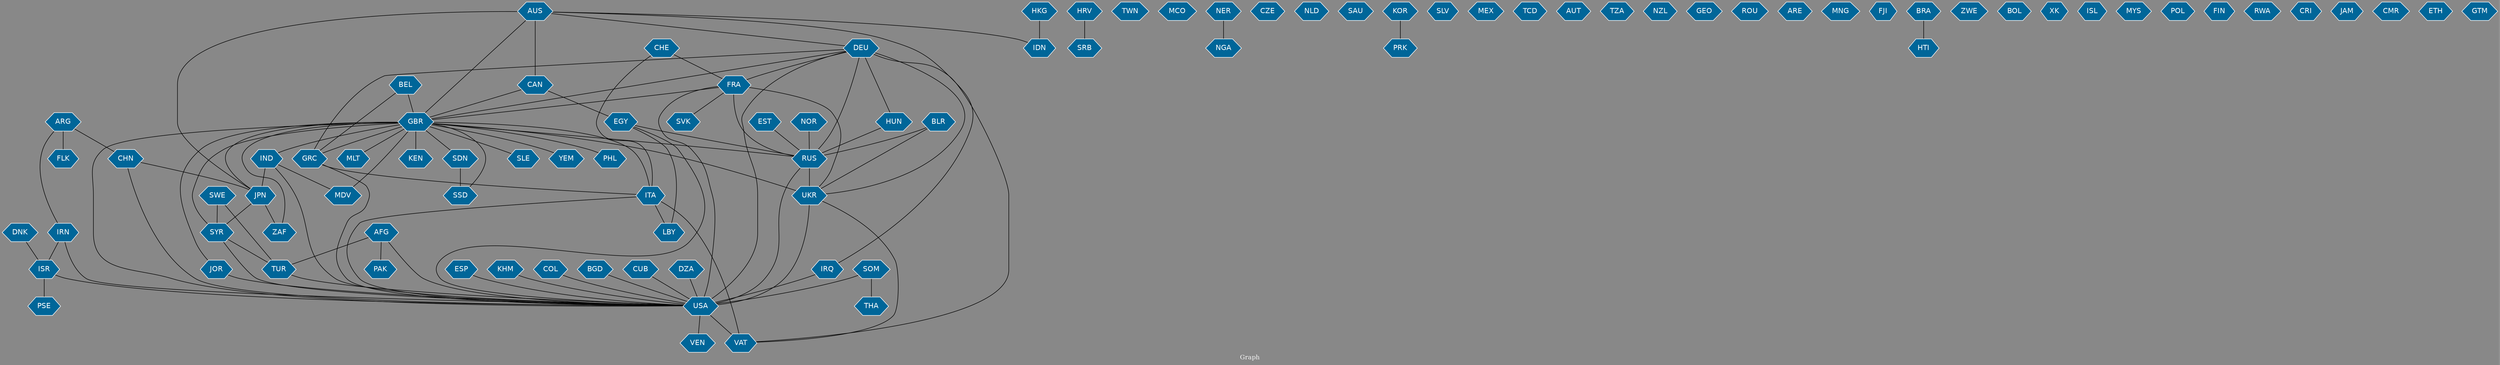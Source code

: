 // Countries together in item graph
graph {
	graph [bgcolor="#888888" fontcolor=white fontsize=12 label="Graph" outputorder=edgesfirst overlap=prism]
	node [color=white fillcolor="#006699" fontcolor=white fontname=Helvetica shape=hexagon style=filled]
	edge [arrowhead=open color=black fontcolor=white fontname=Courier fontsize=12]
		VEN [label=VEN]
		JOR [label=JOR]
		IND [label=IND]
		USA [label=USA]
		GBR [label=GBR]
		DNK [label=DNK]
		SYR [label=SYR]
		TUR [label=TUR]
		SWE [label=SWE]
		FRA [label=FRA]
		SRB [label=SRB]
		UKR [label=UKR]
		DEU [label=DEU]
		AFG [label=AFG]
		TWN [label=TWN]
		MCO [label=MCO]
		ZAF [label=ZAF]
		ESP [label=ESP]
		NGA [label=NGA]
		GRC [label=GRC]
		BEL [label=BEL]
		ITA [label=ITA]
		CZE [label=CZE]
		CHN [label=CHN]
		EGY [label=EGY]
		RUS [label=RUS]
		LBY [label=LBY]
		AUS [label=AUS]
		CHE [label=CHE]
		KEN [label=KEN]
		NLD [label=NLD]
		KHM [label=KHM]
		CAN [label=CAN]
		BLR [label=BLR]
		SAU [label=SAU]
		KOR [label=KOR]
		SSD [label=SSD]
		SDN [label=SDN]
		JPN [label=JPN]
		NER [label=NER]
		EST [label=EST]
		ISR [label=ISR]
		ARG [label=ARG]
		HKG [label=HKG]
		VAT [label=VAT]
		SLV [label=SLV]
		IRN [label=IRN]
		PRK [label=PRK]
		COL [label=COL]
		IRQ [label=IRQ]
		BGD [label=BGD]
		MEX [label=MEX]
		TCD [label=TCD]
		PAK [label=PAK]
		SLE [label=SLE]
		NOR [label=NOR]
		PSE [label=PSE]
		CUB [label=CUB]
		AUT [label=AUT]
		TZA [label=TZA]
		NZL [label=NZL]
		GEO [label=GEO]
		ROU [label=ROU]
		SOM [label=SOM]
		MDV [label=MDV]
		ARE [label=ARE]
		YEM [label=YEM]
		MNG [label=MNG]
		FJI [label=FJI]
		BRA [label=BRA]
		IDN [label=IDN]
		ZWE [label=ZWE]
		PHL [label=PHL]
		BOL [label=BOL]
		HUN [label=HUN]
		XK [label=XK]
		HRV [label=HRV]
		FLK [label=FLK]
		ISL [label=ISL]
		MYS [label=MYS]
		POL [label=POL]
		SVK [label=SVK]
		THA [label=THA]
		DZA [label=DZA]
		FIN [label=FIN]
		HTI [label=HTI]
		MLT [label=MLT]
		RWA [label=RWA]
		CRI [label=CRI]
		JAM [label=JAM]
		CMR [label=CMR]
		ETH [label=ETH]
		GTM [label=GTM]
			GBR -- MLT [weight=1]
			SYR -- TUR [weight=2]
			USA -- VAT [weight=1]
			GBR -- YEM [weight=1]
			CAN -- GBR [weight=1]
			IND -- JPN [weight=1]
			BRA -- HTI [weight=1]
			GBR -- KEN [weight=3]
			CHE -- ITA [weight=2]
			DEU -- GBR [weight=1]
			AFG -- USA [weight=1]
			IND -- MDV [weight=1]
			BEL -- GRC [weight=1]
			AUS -- JPN [weight=1]
			IRN -- ISR [weight=3]
			SDN -- SSD [weight=2]
			EST -- RUS [weight=1]
			BGD -- USA [weight=1]
			GBR -- GRC [weight=1]
			TUR -- USA [weight=2]
			GBR -- JPN [weight=2]
			AUS -- CAN [weight=1]
			AUS -- DEU [weight=1]
			KOR -- PRK [weight=1]
			DEU -- RUS [weight=13]
			CHN -- USA [weight=3]
			EGY -- USA [weight=1]
			NOR -- RUS [weight=1]
			BLR -- RUS [weight=4]
			IND -- USA [weight=1]
			ARG -- IRN [weight=1]
			ARG -- CHN [weight=1]
			AUS -- IRQ [weight=1]
			KHM -- USA [weight=1]
			BLR -- UKR [weight=12]
			GBR -- SLE [weight=3]
			GBR -- IND [weight=1]
			CHN -- JPN [weight=1]
			UKR -- USA [weight=21]
			DEU -- VAT [weight=1]
			ISR -- USA [weight=3]
			DEU -- GRC [weight=6]
			GBR -- RUS [weight=3]
			AUS -- IDN [weight=1]
			GBR -- SYR [weight=3]
			AUS -- GBR [weight=2]
			HKG -- IDN [weight=3]
			SOM -- THA [weight=1]
			GBR -- SDN [weight=1]
			FRA -- USA [weight=1]
			DEU -- FRA [weight=17]
			ISR -- PSE [weight=6]
			GBR -- JOR [weight=1]
			DZA -- USA [weight=1]
			CAN -- EGY [weight=1]
			FRA -- GBR [weight=2]
			CUB -- USA [weight=1]
			GBR -- MDV [weight=1]
			SWE -- SYR [weight=1]
			JPN -- ZAF [weight=1]
			SOM -- USA [weight=1]
			RUS -- UKR [weight=51]
			ITA -- USA [weight=1]
			FRA -- RUS [weight=11]
			IRN -- USA [weight=4]
			GRC -- USA [weight=1]
			DNK -- ISR [weight=1]
			ARG -- FLK [weight=2]
			GBR -- SSD [weight=1]
			EGY -- LBY [weight=4]
			ESP -- USA [weight=2]
			GBR -- USA [weight=7]
			GBR -- ZAF [weight=2]
			GRC -- ITA [weight=1]
			SYR -- USA [weight=3]
			DEU -- UKR [weight=21]
			ITA -- LBY [weight=2]
			EGY -- RUS [weight=2]
			SWE -- TUR [weight=1]
			IRQ -- USA [weight=2]
			FRA -- SVK [weight=1]
			NER -- NGA [weight=1]
			BEL -- GBR [weight=1]
			FRA -- UKR [weight=13]
			HUN -- RUS [weight=3]
			JPN -- SYR [weight=1]
			GBR -- UKR [weight=4]
			AFG -- TUR [weight=2]
			ITA -- VAT [weight=2]
			RUS -- USA [weight=7]
			DEU -- USA [weight=5]
			USA -- VEN [weight=1]
			UKR -- VAT [weight=1]
			GBR -- ITA [weight=1]
			COL -- USA [weight=1]
			HRV -- SRB [weight=3]
			JOR -- USA [weight=3]
			DEU -- HUN [weight=1]
			GBR -- PHL [weight=1]
			AFG -- PAK [weight=1]
			CHE -- FRA [weight=2]
}